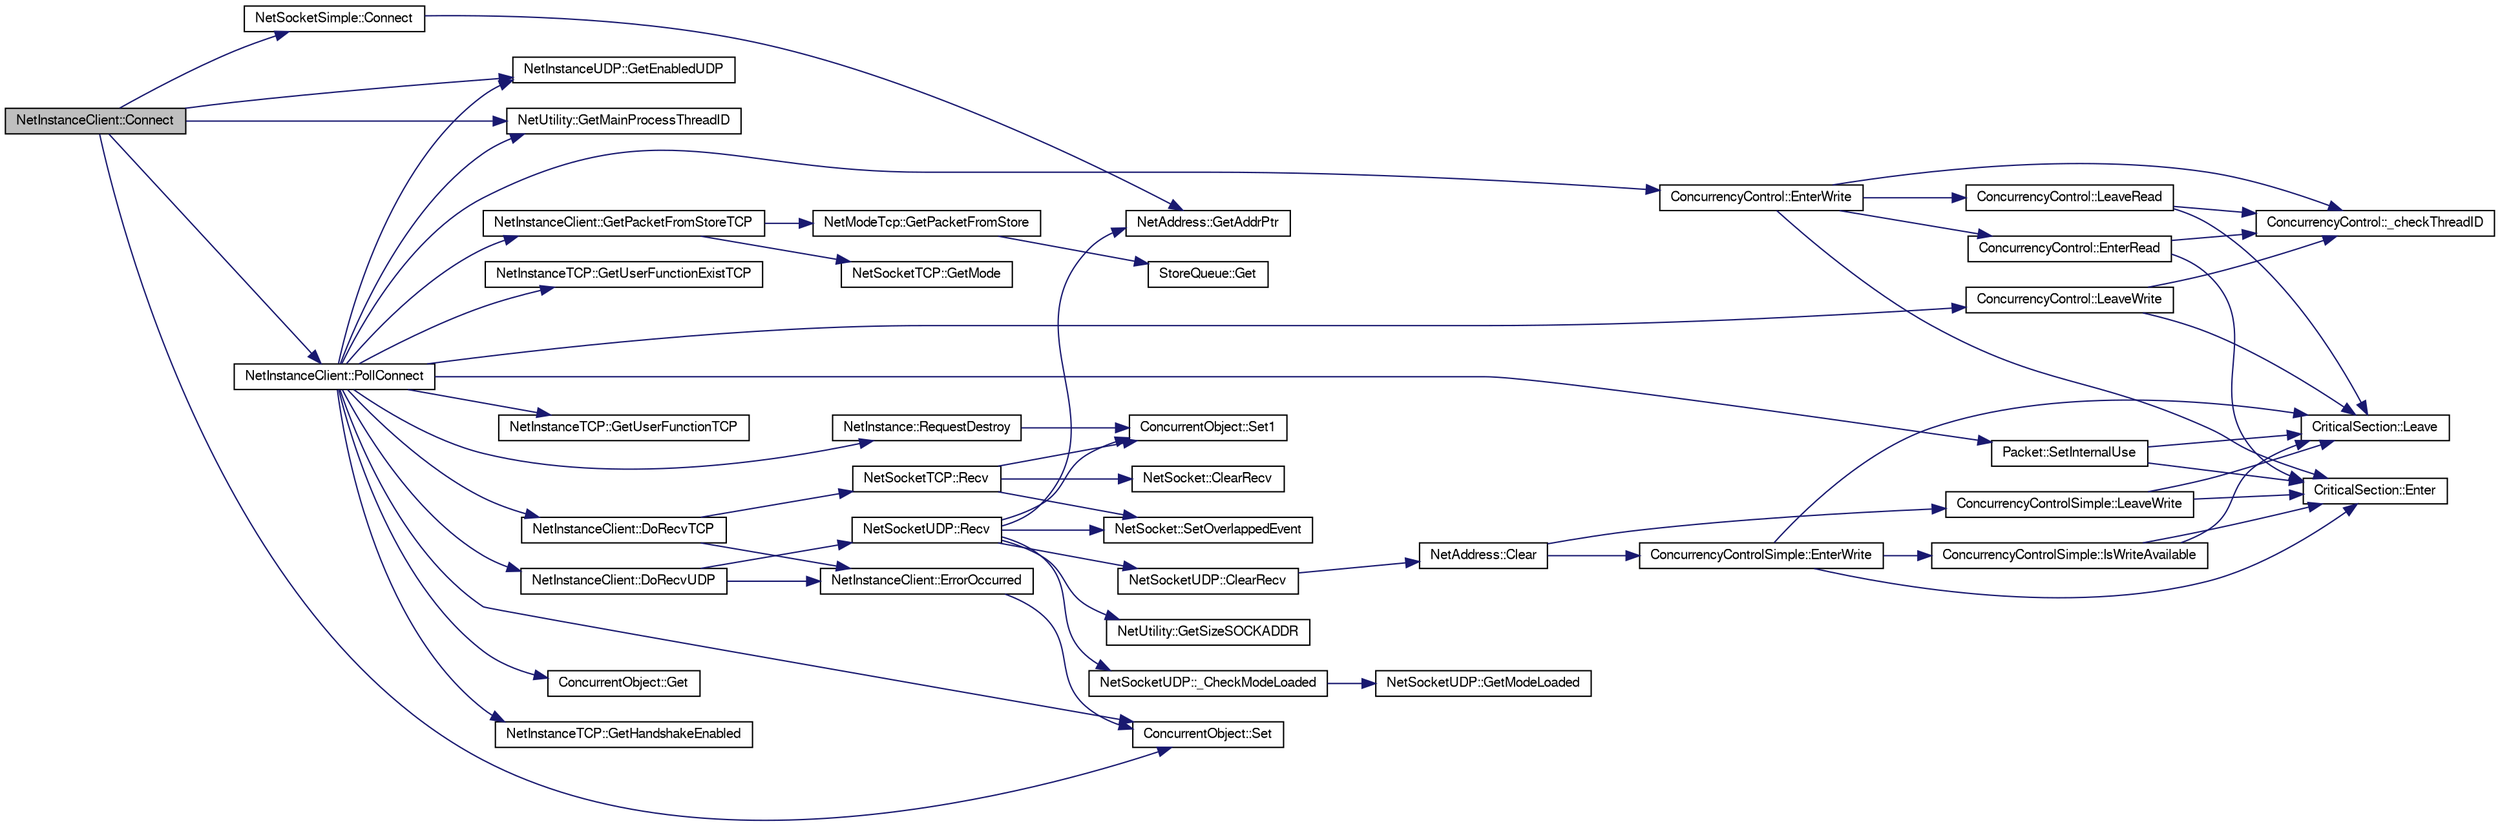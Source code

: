 digraph G
{
  edge [fontname="FreeSans",fontsize="10",labelfontname="FreeSans",labelfontsize="10"];
  node [fontname="FreeSans",fontsize="10",shape=record];
  rankdir=LR;
  Node1 [label="NetInstanceClient::Connect",height=0.2,width=0.4,color="black", fillcolor="grey75", style="filled" fontcolor="black"];
  Node1 -> Node2 [color="midnightblue",fontsize="10",style="solid",fontname="FreeSans"];
  Node2 [label="NetSocketSimple::Connect",height=0.2,width=0.4,color="black", fillcolor="white", style="filled",URL="$class_net_socket_simple.html#a8b3d61a80b904f12791144ba336cf37b"];
  Node2 -> Node3 [color="midnightblue",fontsize="10",style="solid",fontname="FreeSans"];
  Node3 [label="NetAddress::GetAddrPtr",height=0.2,width=0.4,color="black", fillcolor="white", style="filled",URL="$class_net_address.html#a04fbd8740465d5d64ab8bec440b7f0a1"];
  Node1 -> Node4 [color="midnightblue",fontsize="10",style="solid",fontname="FreeSans"];
  Node4 [label="NetInstanceUDP::GetEnabledUDP",height=0.2,width=0.4,color="black", fillcolor="white", style="filled",URL="$class_net_instance_u_d_p.html#a0b6d789a0d44bc02a8661dcfc0f62ff6"];
  Node1 -> Node5 [color="midnightblue",fontsize="10",style="solid",fontname="FreeSans"];
  Node5 [label="NetUtility::GetMainProcessThreadID",height=0.2,width=0.4,color="black", fillcolor="white", style="filled",URL="$class_net_utility.html#aca0bbea45a7bc232fdb88505f97cc016"];
  Node1 -> Node6 [color="midnightblue",fontsize="10",style="solid",fontname="FreeSans"];
  Node6 [label="NetInstanceClient::PollConnect",height=0.2,width=0.4,color="black", fillcolor="white", style="filled",URL="$class_net_instance_client.html#a9f96ef6d39ce2b6a23e3a1f7fa13599f"];
  Node6 -> Node7 [color="midnightblue",fontsize="10",style="solid",fontname="FreeSans"];
  Node7 [label="NetInstanceClient::DoRecvTCP",height=0.2,width=0.4,color="black", fillcolor="white", style="filled",URL="$class_net_instance_client.html#aa7a320e67c52833c892d95f858714c16"];
  Node7 -> Node8 [color="midnightblue",fontsize="10",style="solid",fontname="FreeSans"];
  Node8 [label="NetInstanceClient::ErrorOccurred",height=0.2,width=0.4,color="black", fillcolor="white", style="filled",URL="$class_net_instance_client.html#af946cb906d2ebec59e4434402e904aa0"];
  Node8 -> Node9 [color="midnightblue",fontsize="10",style="solid",fontname="FreeSans"];
  Node9 [label="ConcurrentObject::Set",height=0.2,width=0.4,color="black", fillcolor="white", style="filled",URL="$class_concurrent_object.html#a4f1186583a52ef522d3820b4a755fa82"];
  Node7 -> Node10 [color="midnightblue",fontsize="10",style="solid",fontname="FreeSans"];
  Node10 [label="NetSocketTCP::Recv",height=0.2,width=0.4,color="black", fillcolor="white", style="filled",URL="$class_net_socket_t_c_p.html#a11891910910477cf1eba5fffef8bda52"];
  Node10 -> Node11 [color="midnightblue",fontsize="10",style="solid",fontname="FreeSans"];
  Node11 [label="NetSocket::ClearRecv",height=0.2,width=0.4,color="black", fillcolor="white", style="filled",URL="$class_net_socket.html#ad085ef45c567752aae4457f7945b46aa"];
  Node10 -> Node12 [color="midnightblue",fontsize="10",style="solid",fontname="FreeSans"];
  Node12 [label="ConcurrentObject::Set1",height=0.2,width=0.4,color="black", fillcolor="white", style="filled",URL="$class_concurrent_object.html#a99fa686c1846bf4b6e5e07f7a0abde53"];
  Node10 -> Node13 [color="midnightblue",fontsize="10",style="solid",fontname="FreeSans"];
  Node13 [label="NetSocket::SetOverlappedEvent",height=0.2,width=0.4,color="black", fillcolor="white", style="filled",URL="$class_net_socket.html#aa14fc712ec285e4db1a0c84e25d3f135"];
  Node6 -> Node14 [color="midnightblue",fontsize="10",style="solid",fontname="FreeSans"];
  Node14 [label="NetInstanceClient::DoRecvUDP",height=0.2,width=0.4,color="black", fillcolor="white", style="filled",URL="$class_net_instance_client.html#abb7f3bdf61b0492b6c3db2bae0104a0f"];
  Node14 -> Node8 [color="midnightblue",fontsize="10",style="solid",fontname="FreeSans"];
  Node14 -> Node15 [color="midnightblue",fontsize="10",style="solid",fontname="FreeSans"];
  Node15 [label="NetSocketUDP::Recv",height=0.2,width=0.4,color="black", fillcolor="white", style="filled",URL="$class_net_socket_u_d_p.html#a5b7438968a34510997e9db862e00139b"];
  Node15 -> Node16 [color="midnightblue",fontsize="10",style="solid",fontname="FreeSans"];
  Node16 [label="NetSocketUDP::_CheckModeLoaded",height=0.2,width=0.4,color="black", fillcolor="white", style="filled",URL="$class_net_socket_u_d_p.html#ae662914a3555b1f44b707f76e7c21c4f"];
  Node16 -> Node17 [color="midnightblue",fontsize="10",style="solid",fontname="FreeSans"];
  Node17 [label="NetSocketUDP::GetModeLoaded",height=0.2,width=0.4,color="black", fillcolor="white", style="filled",URL="$class_net_socket_u_d_p.html#a499d202ab574a2b4eee0bb74affb7803"];
  Node15 -> Node18 [color="midnightblue",fontsize="10",style="solid",fontname="FreeSans"];
  Node18 [label="NetSocketUDP::ClearRecv",height=0.2,width=0.4,color="black", fillcolor="white", style="filled",URL="$class_net_socket_u_d_p.html#ad6c506ea179efce7d353b9f0735e2706"];
  Node18 -> Node19 [color="midnightblue",fontsize="10",style="solid",fontname="FreeSans"];
  Node19 [label="NetAddress::Clear",height=0.2,width=0.4,color="black", fillcolor="white", style="filled",URL="$class_net_address.html#aa40e06b0ef2fdf05016f62857121c3b8"];
  Node19 -> Node20 [color="midnightblue",fontsize="10",style="solid",fontname="FreeSans"];
  Node20 [label="ConcurrencyControlSimple::EnterWrite",height=0.2,width=0.4,color="black", fillcolor="white", style="filled",URL="$class_concurrency_control_simple.html#a0ed58a5f089ec4f50b81dc9c14aaa165"];
  Node20 -> Node21 [color="midnightblue",fontsize="10",style="solid",fontname="FreeSans"];
  Node21 [label="CriticalSection::Enter",height=0.2,width=0.4,color="black", fillcolor="white", style="filled",URL="$class_critical_section.html#a509be5342b2f07ae06e1af5d9e08b871"];
  Node20 -> Node22 [color="midnightblue",fontsize="10",style="solid",fontname="FreeSans"];
  Node22 [label="ConcurrencyControlSimple::IsWriteAvailable",height=0.2,width=0.4,color="black", fillcolor="white", style="filled",URL="$class_concurrency_control_simple.html#a918a8f124fce81471cfc7d65c2ee8332"];
  Node22 -> Node21 [color="midnightblue",fontsize="10",style="solid",fontname="FreeSans"];
  Node22 -> Node23 [color="midnightblue",fontsize="10",style="solid",fontname="FreeSans"];
  Node23 [label="CriticalSection::Leave",height=0.2,width=0.4,color="black", fillcolor="white", style="filled",URL="$class_critical_section.html#a6fa0931385f066492f31fc98e3fca657"];
  Node20 -> Node23 [color="midnightblue",fontsize="10",style="solid",fontname="FreeSans"];
  Node19 -> Node24 [color="midnightblue",fontsize="10",style="solid",fontname="FreeSans"];
  Node24 [label="ConcurrencyControlSimple::LeaveWrite",height=0.2,width=0.4,color="black", fillcolor="white", style="filled",URL="$class_concurrency_control_simple.html#afb64468163c99624de72611a1fff4846"];
  Node24 -> Node21 [color="midnightblue",fontsize="10",style="solid",fontname="FreeSans"];
  Node24 -> Node23 [color="midnightblue",fontsize="10",style="solid",fontname="FreeSans"];
  Node15 -> Node3 [color="midnightblue",fontsize="10",style="solid",fontname="FreeSans"];
  Node15 -> Node25 [color="midnightblue",fontsize="10",style="solid",fontname="FreeSans"];
  Node25 [label="NetUtility::GetSizeSOCKADDR",height=0.2,width=0.4,color="black", fillcolor="white", style="filled",URL="$class_net_utility.html#a2509391f4fbcce2bfc8c77cb251fa53c"];
  Node15 -> Node12 [color="midnightblue",fontsize="10",style="solid",fontname="FreeSans"];
  Node15 -> Node13 [color="midnightblue",fontsize="10",style="solid",fontname="FreeSans"];
  Node6 -> Node26 [color="midnightblue",fontsize="10",style="solid",fontname="FreeSans"];
  Node26 [label="ConcurrencyControl::EnterWrite",height=0.2,width=0.4,color="black", fillcolor="white", style="filled",URL="$class_concurrency_control.html#a7292dd695ea758303e403768d45b6fec"];
  Node26 -> Node27 [color="midnightblue",fontsize="10",style="solid",fontname="FreeSans"];
  Node27 [label="ConcurrencyControl::_checkThreadID",height=0.2,width=0.4,color="black", fillcolor="white", style="filled",URL="$class_concurrency_control.html#ac604c1d64a32144473304d098763e383"];
  Node26 -> Node21 [color="midnightblue",fontsize="10",style="solid",fontname="FreeSans"];
  Node26 -> Node28 [color="midnightblue",fontsize="10",style="solid",fontname="FreeSans"];
  Node28 [label="ConcurrencyControl::EnterRead",height=0.2,width=0.4,color="black", fillcolor="white", style="filled",URL="$class_concurrency_control.html#abe8b564fe7bc17347992097100ea9221"];
  Node28 -> Node27 [color="midnightblue",fontsize="10",style="solid",fontname="FreeSans"];
  Node28 -> Node21 [color="midnightblue",fontsize="10",style="solid",fontname="FreeSans"];
  Node26 -> Node29 [color="midnightblue",fontsize="10",style="solid",fontname="FreeSans"];
  Node29 [label="ConcurrencyControl::LeaveRead",height=0.2,width=0.4,color="black", fillcolor="white", style="filled",URL="$class_concurrency_control.html#ab4c521c9021970df157fd9d8dd6b3964"];
  Node29 -> Node27 [color="midnightblue",fontsize="10",style="solid",fontname="FreeSans"];
  Node29 -> Node23 [color="midnightblue",fontsize="10",style="solid",fontname="FreeSans"];
  Node6 -> Node30 [color="midnightblue",fontsize="10",style="solid",fontname="FreeSans"];
  Node30 [label="ConcurrentObject::Get",height=0.2,width=0.4,color="black", fillcolor="white", style="filled",URL="$class_concurrent_object.html#aaa6cd44b2a02973a3ca44136299a1c93"];
  Node6 -> Node4 [color="midnightblue",fontsize="10",style="solid",fontname="FreeSans"];
  Node6 -> Node31 [color="midnightblue",fontsize="10",style="solid",fontname="FreeSans"];
  Node31 [label="NetInstanceTCP::GetHandshakeEnabled",height=0.2,width=0.4,color="black", fillcolor="white", style="filled",URL="$class_net_instance_t_c_p.html#a06e02561dd730668c3cea8b88e726bf4"];
  Node6 -> Node5 [color="midnightblue",fontsize="10",style="solid",fontname="FreeSans"];
  Node6 -> Node32 [color="midnightblue",fontsize="10",style="solid",fontname="FreeSans"];
  Node32 [label="NetInstanceClient::GetPacketFromStoreTCP",height=0.2,width=0.4,color="black", fillcolor="white", style="filled",URL="$class_net_instance_client.html#a5be6308453da8ba82d86578ef90ce179"];
  Node32 -> Node33 [color="midnightblue",fontsize="10",style="solid",fontname="FreeSans"];
  Node33 [label="NetSocketTCP::GetMode",height=0.2,width=0.4,color="black", fillcolor="white", style="filled",URL="$class_net_socket_t_c_p.html#ad528efe4a16f0a110f488820d7abbc89"];
  Node32 -> Node34 [color="midnightblue",fontsize="10",style="solid",fontname="FreeSans"];
  Node34 [label="NetModeTcp::GetPacketFromStore",height=0.2,width=0.4,color="black", fillcolor="white", style="filled",URL="$class_net_mode_tcp.html#a95def59dc4e6fcd193e1c8b50e3a9962"];
  Node34 -> Node35 [color="midnightblue",fontsize="10",style="solid",fontname="FreeSans"];
  Node35 [label="StoreQueue::Get",height=0.2,width=0.4,color="black", fillcolor="white", style="filled",URL="$class_store_queue.html#a21d6d227bf4303022384a9ef5ab54c61"];
  Node6 -> Node36 [color="midnightblue",fontsize="10",style="solid",fontname="FreeSans"];
  Node36 [label="NetInstanceTCP::GetUserFunctionExistTCP",height=0.2,width=0.4,color="black", fillcolor="white", style="filled",URL="$class_net_instance_t_c_p.html#a45faa0bf6dc30a7c0c1752446ae3f18f"];
  Node6 -> Node37 [color="midnightblue",fontsize="10",style="solid",fontname="FreeSans"];
  Node37 [label="NetInstanceTCP::GetUserFunctionTCP",height=0.2,width=0.4,color="black", fillcolor="white", style="filled",URL="$class_net_instance_t_c_p.html#a5c31ac916ca500d248e6371c71312564"];
  Node6 -> Node38 [color="midnightblue",fontsize="10",style="solid",fontname="FreeSans"];
  Node38 [label="ConcurrencyControl::LeaveWrite",height=0.2,width=0.4,color="black", fillcolor="white", style="filled",URL="$class_concurrency_control.html#affb976695235b638f7dd3b5ed87fadda"];
  Node38 -> Node27 [color="midnightblue",fontsize="10",style="solid",fontname="FreeSans"];
  Node38 -> Node23 [color="midnightblue",fontsize="10",style="solid",fontname="FreeSans"];
  Node6 -> Node39 [color="midnightblue",fontsize="10",style="solid",fontname="FreeSans"];
  Node39 [label="NetInstance::RequestDestroy",height=0.2,width=0.4,color="black", fillcolor="white", style="filled",URL="$class_net_instance.html#a68147db634644849af174937e6706ded"];
  Node39 -> Node12 [color="midnightblue",fontsize="10",style="solid",fontname="FreeSans"];
  Node6 -> Node9 [color="midnightblue",fontsize="10",style="solid",fontname="FreeSans"];
  Node6 -> Node40 [color="midnightblue",fontsize="10",style="solid",fontname="FreeSans"];
  Node40 [label="Packet::SetInternalUse",height=0.2,width=0.4,color="black", fillcolor="white", style="filled",URL="$class_packet.html#a258f0d6f32b7380ee1b70e93a740792f"];
  Node40 -> Node21 [color="midnightblue",fontsize="10",style="solid",fontname="FreeSans"];
  Node40 -> Node23 [color="midnightblue",fontsize="10",style="solid",fontname="FreeSans"];
  Node1 -> Node9 [color="midnightblue",fontsize="10",style="solid",fontname="FreeSans"];
}
